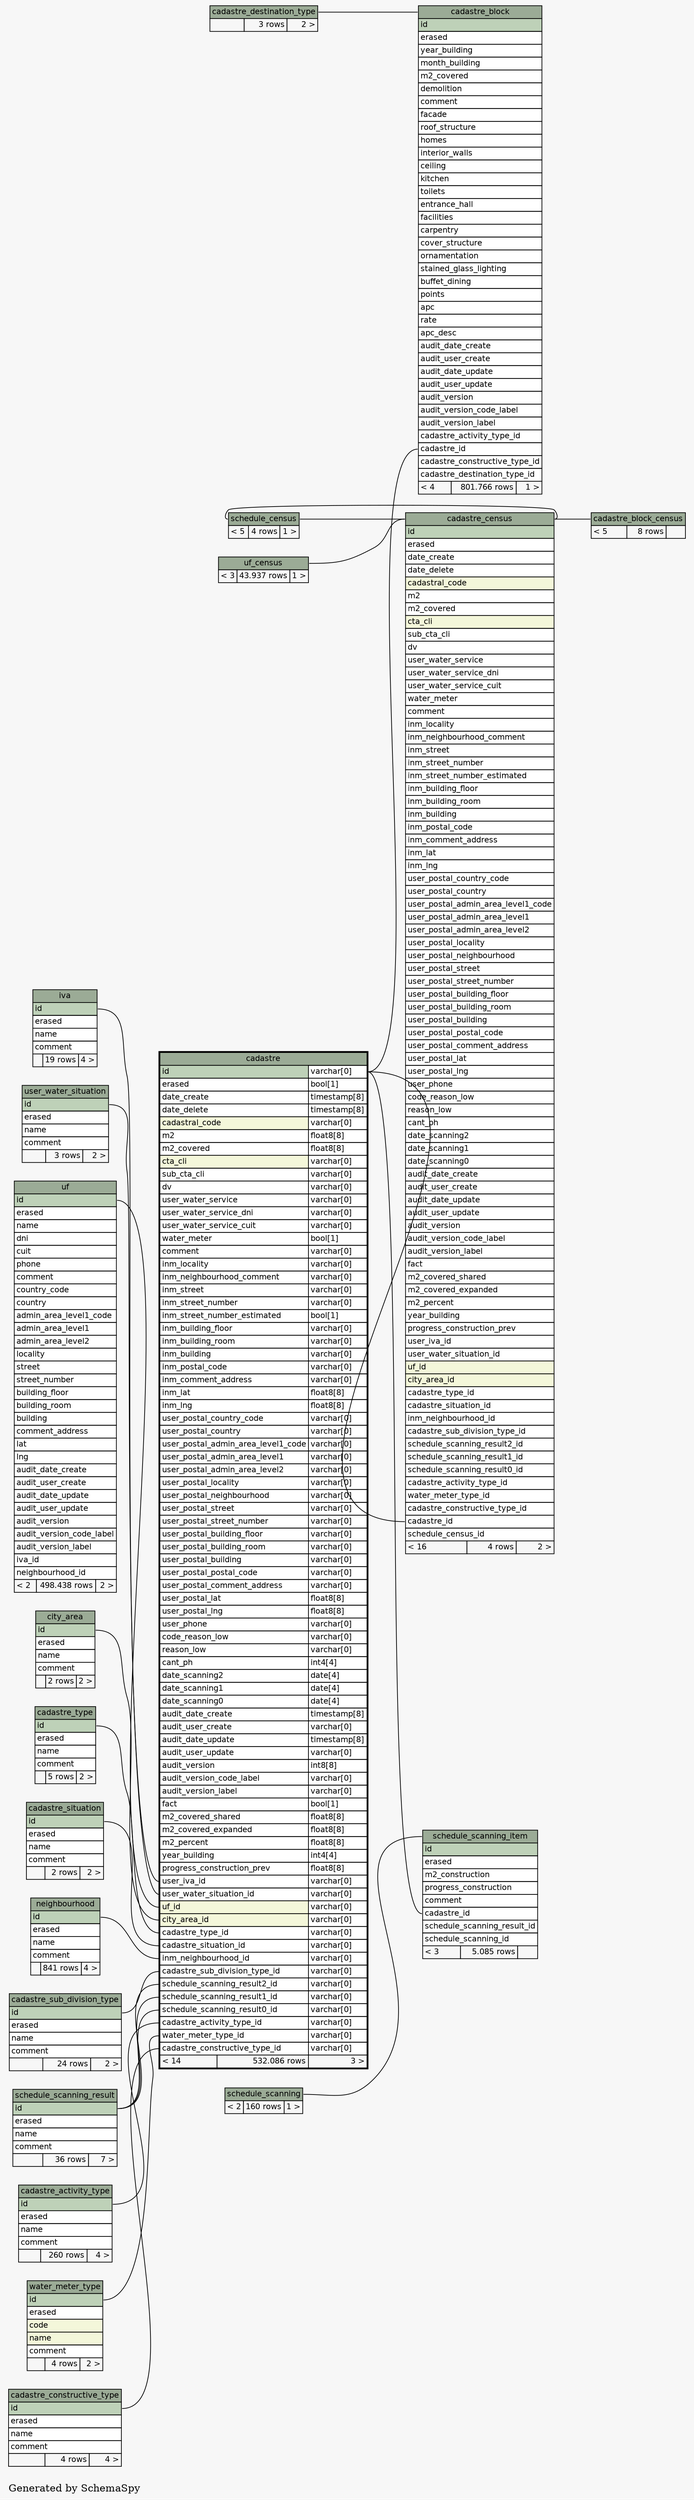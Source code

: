 // dot 2.38.0 on Linux 4.10.0-32-generic
digraph "twoDegreesRelationshipsGraph" {
  graph [
    rankdir="RL"
    bgcolor="#f7f7f7"
    label="\nGenerated by SchemaSpy"
    labeljust="l"
  ];
  node [
    fontname="Helvetica"
    fontsize="11"
    shape="plaintext"
  ];
  edge [
    arrowsize="0.8"
  ];
  "cadastre":"cadastre_activity_type_id":w -> "cadastre_activity_type":"id":e [arrowtail=crowodot arrowhead=none];
  "cadastre":"cadastre_constructive_type_id":w -> "cadastre_constructive_type":"id":e [arrowtail=crowodot arrowhead=none];
  "cadastre":"cadastre_situation_id":w -> "cadastre_situation":"id":e [arrowtail=crowodot arrowhead=none];
  "cadastre":"cadastre_sub_division_type_id":w -> "cadastre_sub_division_type":"id":e [arrowtail=crowodot arrowhead=none];
  "cadastre":"cadastre_type_id":w -> "cadastre_type":"id":e [arrowtail=crowodot arrowhead=none];
  "cadastre":"city_area_id":w -> "city_area":"id":e [arrowtail=crowodot arrowhead=none];
  "cadastre":"inm_neighbourhood_id":w -> "neighbourhood":"id":e [arrowtail=crowodot arrowhead=none];
  "cadastre":"schedule_scanning_result0_id":w -> "schedule_scanning_result":"id":e [arrowtail=crowodot arrowhead=none];
  "cadastre":"schedule_scanning_result1_id":w -> "schedule_scanning_result":"id":e [arrowtail=crowodot arrowhead=none];
  "cadastre":"schedule_scanning_result2_id":w -> "schedule_scanning_result":"id":e [arrowtail=crowodot arrowhead=none];
  "cadastre":"uf_id":w -> "uf":"id":e [arrowtail=crowodot arrowhead=none];
  "cadastre":"user_iva_id":w -> "iva":"id":e [arrowtail=crowodot arrowhead=none];
  "cadastre":"user_water_situation_id":w -> "user_water_situation":"id":e [arrowtail=crowodot arrowhead=none];
  "cadastre":"water_meter_type_id":w -> "water_meter_type":"id":e [arrowtail=crowodot arrowhead=none];
  "cadastre_block":"cadastre_block.heading":w -> "cadastre_destination_type":"cadastre_destination_type.heading":e [arrowtail=crowodot arrowhead=none];
  "cadastre_block":"cadastre_id":w -> "cadastre":"id.type":e [arrowtail=crowtee arrowhead=none];
  "cadastre_block_census":"cadastre_block_census.heading":w -> "cadastre_census":"cadastre_census.heading":e [arrowtail=crowtee arrowhead=none];
  "cadastre_census":"cadastre_id":w -> "cadastre":"id.type":e [arrowtail=crowodot arrowhead=none];
  "cadastre_census":"cadastre_census.heading":w -> "schedule_census":"schedule_census.heading":e [arrowtail=crowodot arrowhead=none];
  "cadastre_census":"cadastre_census.heading":w -> "uf_census":"uf_census.heading":e [arrowtail=crowodot arrowhead=none];
  "schedule_census":"schedule_census.heading":w -> "cadastre_census":"cadastre_census.heading":e [arrowtail=crowtee arrowhead=none];
  "schedule_scanning_item":"cadastre_id":w -> "cadastre":"id.type":e [arrowtail=crowtee arrowhead=none];
  "schedule_scanning_item":"schedule_scanning_item.heading":w -> "schedule_scanning":"schedule_scanning.heading":e [arrowtail=crowtee arrowhead=none];
  "cadastre" [
    label=<
    <TABLE BORDER="2" CELLBORDER="1" CELLSPACING="0" BGCOLOR="#ffffff">
      <TR><TD PORT="cadastre.heading" COLSPAN="3" BGCOLOR="#9bab96" ALIGN="CENTER">cadastre</TD></TR>
      <TR><TD PORT="id" COLSPAN="2" BGCOLOR="#bed1b8" ALIGN="LEFT">id</TD><TD PORT="id.type" ALIGN="LEFT">varchar[0]</TD></TR>
      <TR><TD PORT="erased" COLSPAN="2" ALIGN="LEFT">erased</TD><TD PORT="erased.type" ALIGN="LEFT">bool[1]</TD></TR>
      <TR><TD PORT="date_create" COLSPAN="2" ALIGN="LEFT">date_create</TD><TD PORT="date_create.type" ALIGN="LEFT">timestamp[8]</TD></TR>
      <TR><TD PORT="date_delete" COLSPAN="2" ALIGN="LEFT">date_delete</TD><TD PORT="date_delete.type" ALIGN="LEFT">timestamp[8]</TD></TR>
      <TR><TD PORT="cadastral_code" COLSPAN="2" BGCOLOR="#f4f7da" ALIGN="LEFT">cadastral_code</TD><TD PORT="cadastral_code.type" ALIGN="LEFT">varchar[0]</TD></TR>
      <TR><TD PORT="m2" COLSPAN="2" ALIGN="LEFT">m2</TD><TD PORT="m2.type" ALIGN="LEFT">float8[8]</TD></TR>
      <TR><TD PORT="m2_covered" COLSPAN="2" ALIGN="LEFT">m2_covered</TD><TD PORT="m2_covered.type" ALIGN="LEFT">float8[8]</TD></TR>
      <TR><TD PORT="cta_cli" COLSPAN="2" BGCOLOR="#f4f7da" ALIGN="LEFT">cta_cli</TD><TD PORT="cta_cli.type" ALIGN="LEFT">varchar[0]</TD></TR>
      <TR><TD PORT="sub_cta_cli" COLSPAN="2" ALIGN="LEFT">sub_cta_cli</TD><TD PORT="sub_cta_cli.type" ALIGN="LEFT">varchar[0]</TD></TR>
      <TR><TD PORT="dv" COLSPAN="2" ALIGN="LEFT">dv</TD><TD PORT="dv.type" ALIGN="LEFT">varchar[0]</TD></TR>
      <TR><TD PORT="user_water_service" COLSPAN="2" ALIGN="LEFT">user_water_service</TD><TD PORT="user_water_service.type" ALIGN="LEFT">varchar[0]</TD></TR>
      <TR><TD PORT="user_water_service_dni" COLSPAN="2" ALIGN="LEFT">user_water_service_dni</TD><TD PORT="user_water_service_dni.type" ALIGN="LEFT">varchar[0]</TD></TR>
      <TR><TD PORT="user_water_service_cuit" COLSPAN="2" ALIGN="LEFT">user_water_service_cuit</TD><TD PORT="user_water_service_cuit.type" ALIGN="LEFT">varchar[0]</TD></TR>
      <TR><TD PORT="water_meter" COLSPAN="2" ALIGN="LEFT">water_meter</TD><TD PORT="water_meter.type" ALIGN="LEFT">bool[1]</TD></TR>
      <TR><TD PORT="comment" COLSPAN="2" ALIGN="LEFT">comment</TD><TD PORT="comment.type" ALIGN="LEFT">varchar[0]</TD></TR>
      <TR><TD PORT="inm_locality" COLSPAN="2" ALIGN="LEFT">inm_locality</TD><TD PORT="inm_locality.type" ALIGN="LEFT">varchar[0]</TD></TR>
      <TR><TD PORT="inm_neighbourhood_comment" COLSPAN="2" ALIGN="LEFT">inm_neighbourhood_comment</TD><TD PORT="inm_neighbourhood_comment.type" ALIGN="LEFT">varchar[0]</TD></TR>
      <TR><TD PORT="inm_street" COLSPAN="2" ALIGN="LEFT">inm_street</TD><TD PORT="inm_street.type" ALIGN="LEFT">varchar[0]</TD></TR>
      <TR><TD PORT="inm_street_number" COLSPAN="2" ALIGN="LEFT">inm_street_number</TD><TD PORT="inm_street_number.type" ALIGN="LEFT">varchar[0]</TD></TR>
      <TR><TD PORT="inm_street_number_estimated" COLSPAN="2" ALIGN="LEFT">inm_street_number_estimated</TD><TD PORT="inm_street_number_estimated.type" ALIGN="LEFT">bool[1]</TD></TR>
      <TR><TD PORT="inm_building_floor" COLSPAN="2" ALIGN="LEFT">inm_building_floor</TD><TD PORT="inm_building_floor.type" ALIGN="LEFT">varchar[0]</TD></TR>
      <TR><TD PORT="inm_building_room" COLSPAN="2" ALIGN="LEFT">inm_building_room</TD><TD PORT="inm_building_room.type" ALIGN="LEFT">varchar[0]</TD></TR>
      <TR><TD PORT="inm_building" COLSPAN="2" ALIGN="LEFT">inm_building</TD><TD PORT="inm_building.type" ALIGN="LEFT">varchar[0]</TD></TR>
      <TR><TD PORT="inm_postal_code" COLSPAN="2" ALIGN="LEFT">inm_postal_code</TD><TD PORT="inm_postal_code.type" ALIGN="LEFT">varchar[0]</TD></TR>
      <TR><TD PORT="inm_comment_address" COLSPAN="2" ALIGN="LEFT">inm_comment_address</TD><TD PORT="inm_comment_address.type" ALIGN="LEFT">varchar[0]</TD></TR>
      <TR><TD PORT="inm_lat" COLSPAN="2" ALIGN="LEFT">inm_lat</TD><TD PORT="inm_lat.type" ALIGN="LEFT">float8[8]</TD></TR>
      <TR><TD PORT="inm_lng" COLSPAN="2" ALIGN="LEFT">inm_lng</TD><TD PORT="inm_lng.type" ALIGN="LEFT">float8[8]</TD></TR>
      <TR><TD PORT="user_postal_country_code" COLSPAN="2" ALIGN="LEFT">user_postal_country_code</TD><TD PORT="user_postal_country_code.type" ALIGN="LEFT">varchar[0]</TD></TR>
      <TR><TD PORT="user_postal_country" COLSPAN="2" ALIGN="LEFT">user_postal_country</TD><TD PORT="user_postal_country.type" ALIGN="LEFT">varchar[0]</TD></TR>
      <TR><TD PORT="user_postal_admin_area_level1_code" COLSPAN="2" ALIGN="LEFT">user_postal_admin_area_level1_code</TD><TD PORT="user_postal_admin_area_level1_code.type" ALIGN="LEFT">varchar[0]</TD></TR>
      <TR><TD PORT="user_postal_admin_area_level1" COLSPAN="2" ALIGN="LEFT">user_postal_admin_area_level1</TD><TD PORT="user_postal_admin_area_level1.type" ALIGN="LEFT">varchar[0]</TD></TR>
      <TR><TD PORT="user_postal_admin_area_level2" COLSPAN="2" ALIGN="LEFT">user_postal_admin_area_level2</TD><TD PORT="user_postal_admin_area_level2.type" ALIGN="LEFT">varchar[0]</TD></TR>
      <TR><TD PORT="user_postal_locality" COLSPAN="2" ALIGN="LEFT">user_postal_locality</TD><TD PORT="user_postal_locality.type" ALIGN="LEFT">varchar[0]</TD></TR>
      <TR><TD PORT="user_postal_neighbourhood" COLSPAN="2" ALIGN="LEFT">user_postal_neighbourhood</TD><TD PORT="user_postal_neighbourhood.type" ALIGN="LEFT">varchar[0]</TD></TR>
      <TR><TD PORT="user_postal_street" COLSPAN="2" ALIGN="LEFT">user_postal_street</TD><TD PORT="user_postal_street.type" ALIGN="LEFT">varchar[0]</TD></TR>
      <TR><TD PORT="user_postal_street_number" COLSPAN="2" ALIGN="LEFT">user_postal_street_number</TD><TD PORT="user_postal_street_number.type" ALIGN="LEFT">varchar[0]</TD></TR>
      <TR><TD PORT="user_postal_building_floor" COLSPAN="2" ALIGN="LEFT">user_postal_building_floor</TD><TD PORT="user_postal_building_floor.type" ALIGN="LEFT">varchar[0]</TD></TR>
      <TR><TD PORT="user_postal_building_room" COLSPAN="2" ALIGN="LEFT">user_postal_building_room</TD><TD PORT="user_postal_building_room.type" ALIGN="LEFT">varchar[0]</TD></TR>
      <TR><TD PORT="user_postal_building" COLSPAN="2" ALIGN="LEFT">user_postal_building</TD><TD PORT="user_postal_building.type" ALIGN="LEFT">varchar[0]</TD></TR>
      <TR><TD PORT="user_postal_postal_code" COLSPAN="2" ALIGN="LEFT">user_postal_postal_code</TD><TD PORT="user_postal_postal_code.type" ALIGN="LEFT">varchar[0]</TD></TR>
      <TR><TD PORT="user_postal_comment_address" COLSPAN="2" ALIGN="LEFT">user_postal_comment_address</TD><TD PORT="user_postal_comment_address.type" ALIGN="LEFT">varchar[0]</TD></TR>
      <TR><TD PORT="user_postal_lat" COLSPAN="2" ALIGN="LEFT">user_postal_lat</TD><TD PORT="user_postal_lat.type" ALIGN="LEFT">float8[8]</TD></TR>
      <TR><TD PORT="user_postal_lng" COLSPAN="2" ALIGN="LEFT">user_postal_lng</TD><TD PORT="user_postal_lng.type" ALIGN="LEFT">float8[8]</TD></TR>
      <TR><TD PORT="user_phone" COLSPAN="2" ALIGN="LEFT">user_phone</TD><TD PORT="user_phone.type" ALIGN="LEFT">varchar[0]</TD></TR>
      <TR><TD PORT="code_reason_low" COLSPAN="2" ALIGN="LEFT">code_reason_low</TD><TD PORT="code_reason_low.type" ALIGN="LEFT">varchar[0]</TD></TR>
      <TR><TD PORT="reason_low" COLSPAN="2" ALIGN="LEFT">reason_low</TD><TD PORT="reason_low.type" ALIGN="LEFT">varchar[0]</TD></TR>
      <TR><TD PORT="cant_ph" COLSPAN="2" ALIGN="LEFT">cant_ph</TD><TD PORT="cant_ph.type" ALIGN="LEFT">int4[4]</TD></TR>
      <TR><TD PORT="date_scanning2" COLSPAN="2" ALIGN="LEFT">date_scanning2</TD><TD PORT="date_scanning2.type" ALIGN="LEFT">date[4]</TD></TR>
      <TR><TD PORT="date_scanning1" COLSPAN="2" ALIGN="LEFT">date_scanning1</TD><TD PORT="date_scanning1.type" ALIGN="LEFT">date[4]</TD></TR>
      <TR><TD PORT="date_scanning0" COLSPAN="2" ALIGN="LEFT">date_scanning0</TD><TD PORT="date_scanning0.type" ALIGN="LEFT">date[4]</TD></TR>
      <TR><TD PORT="audit_date_create" COLSPAN="2" ALIGN="LEFT">audit_date_create</TD><TD PORT="audit_date_create.type" ALIGN="LEFT">timestamp[8]</TD></TR>
      <TR><TD PORT="audit_user_create" COLSPAN="2" ALIGN="LEFT">audit_user_create</TD><TD PORT="audit_user_create.type" ALIGN="LEFT">varchar[0]</TD></TR>
      <TR><TD PORT="audit_date_update" COLSPAN="2" ALIGN="LEFT">audit_date_update</TD><TD PORT="audit_date_update.type" ALIGN="LEFT">timestamp[8]</TD></TR>
      <TR><TD PORT="audit_user_update" COLSPAN="2" ALIGN="LEFT">audit_user_update</TD><TD PORT="audit_user_update.type" ALIGN="LEFT">varchar[0]</TD></TR>
      <TR><TD PORT="audit_version" COLSPAN="2" ALIGN="LEFT">audit_version</TD><TD PORT="audit_version.type" ALIGN="LEFT">int8[8]</TD></TR>
      <TR><TD PORT="audit_version_code_label" COLSPAN="2" ALIGN="LEFT">audit_version_code_label</TD><TD PORT="audit_version_code_label.type" ALIGN="LEFT">varchar[0]</TD></TR>
      <TR><TD PORT="audit_version_label" COLSPAN="2" ALIGN="LEFT">audit_version_label</TD><TD PORT="audit_version_label.type" ALIGN="LEFT">varchar[0]</TD></TR>
      <TR><TD PORT="fact" COLSPAN="2" ALIGN="LEFT">fact</TD><TD PORT="fact.type" ALIGN="LEFT">bool[1]</TD></TR>
      <TR><TD PORT="m2_covered_shared" COLSPAN="2" ALIGN="LEFT">m2_covered_shared</TD><TD PORT="m2_covered_shared.type" ALIGN="LEFT">float8[8]</TD></TR>
      <TR><TD PORT="m2_covered_expanded" COLSPAN="2" ALIGN="LEFT">m2_covered_expanded</TD><TD PORT="m2_covered_expanded.type" ALIGN="LEFT">float8[8]</TD></TR>
      <TR><TD PORT="m2_percent" COLSPAN="2" ALIGN="LEFT">m2_percent</TD><TD PORT="m2_percent.type" ALIGN="LEFT">float8[8]</TD></TR>
      <TR><TD PORT="year_building" COLSPAN="2" ALIGN="LEFT">year_building</TD><TD PORT="year_building.type" ALIGN="LEFT">int4[4]</TD></TR>
      <TR><TD PORT="progress_construction_prev" COLSPAN="2" ALIGN="LEFT">progress_construction_prev</TD><TD PORT="progress_construction_prev.type" ALIGN="LEFT">float8[8]</TD></TR>
      <TR><TD PORT="user_iva_id" COLSPAN="2" ALIGN="LEFT">user_iva_id</TD><TD PORT="user_iva_id.type" ALIGN="LEFT">varchar[0]</TD></TR>
      <TR><TD PORT="user_water_situation_id" COLSPAN="2" ALIGN="LEFT">user_water_situation_id</TD><TD PORT="user_water_situation_id.type" ALIGN="LEFT">varchar[0]</TD></TR>
      <TR><TD PORT="uf_id" COLSPAN="2" BGCOLOR="#f4f7da" ALIGN="LEFT">uf_id</TD><TD PORT="uf_id.type" ALIGN="LEFT">varchar[0]</TD></TR>
      <TR><TD PORT="city_area_id" COLSPAN="2" BGCOLOR="#f4f7da" ALIGN="LEFT">city_area_id</TD><TD PORT="city_area_id.type" ALIGN="LEFT">varchar[0]</TD></TR>
      <TR><TD PORT="cadastre_type_id" COLSPAN="2" ALIGN="LEFT">cadastre_type_id</TD><TD PORT="cadastre_type_id.type" ALIGN="LEFT">varchar[0]</TD></TR>
      <TR><TD PORT="cadastre_situation_id" COLSPAN="2" ALIGN="LEFT">cadastre_situation_id</TD><TD PORT="cadastre_situation_id.type" ALIGN="LEFT">varchar[0]</TD></TR>
      <TR><TD PORT="inm_neighbourhood_id" COLSPAN="2" ALIGN="LEFT">inm_neighbourhood_id</TD><TD PORT="inm_neighbourhood_id.type" ALIGN="LEFT">varchar[0]</TD></TR>
      <TR><TD PORT="cadastre_sub_division_type_id" COLSPAN="2" ALIGN="LEFT">cadastre_sub_division_type_id</TD><TD PORT="cadastre_sub_division_type_id.type" ALIGN="LEFT">varchar[0]</TD></TR>
      <TR><TD PORT="schedule_scanning_result2_id" COLSPAN="2" ALIGN="LEFT">schedule_scanning_result2_id</TD><TD PORT="schedule_scanning_result2_id.type" ALIGN="LEFT">varchar[0]</TD></TR>
      <TR><TD PORT="schedule_scanning_result1_id" COLSPAN="2" ALIGN="LEFT">schedule_scanning_result1_id</TD><TD PORT="schedule_scanning_result1_id.type" ALIGN="LEFT">varchar[0]</TD></TR>
      <TR><TD PORT="schedule_scanning_result0_id" COLSPAN="2" ALIGN="LEFT">schedule_scanning_result0_id</TD><TD PORT="schedule_scanning_result0_id.type" ALIGN="LEFT">varchar[0]</TD></TR>
      <TR><TD PORT="cadastre_activity_type_id" COLSPAN="2" ALIGN="LEFT">cadastre_activity_type_id</TD><TD PORT="cadastre_activity_type_id.type" ALIGN="LEFT">varchar[0]</TD></TR>
      <TR><TD PORT="water_meter_type_id" COLSPAN="2" ALIGN="LEFT">water_meter_type_id</TD><TD PORT="water_meter_type_id.type" ALIGN="LEFT">varchar[0]</TD></TR>
      <TR><TD PORT="cadastre_constructive_type_id" COLSPAN="2" ALIGN="LEFT">cadastre_constructive_type_id</TD><TD PORT="cadastre_constructive_type_id.type" ALIGN="LEFT">varchar[0]</TD></TR>
      <TR><TD ALIGN="LEFT" BGCOLOR="#f7f7f7">&lt; 14</TD><TD ALIGN="RIGHT" BGCOLOR="#f7f7f7">532.086 rows</TD><TD ALIGN="RIGHT" BGCOLOR="#f7f7f7">3 &gt;</TD></TR>
    </TABLE>>
    URL="cadastre.html#"
    tooltip="cadastre"
  ];
  "cadastre_activity_type" [
    label=<
    <TABLE BORDER="0" CELLBORDER="1" CELLSPACING="0" BGCOLOR="#ffffff">
      <TR><TD PORT="cadastre_activity_type.heading" COLSPAN="3" BGCOLOR="#9bab96" ALIGN="CENTER">cadastre_activity_type</TD></TR>
      <TR><TD PORT="id" COLSPAN="3" BGCOLOR="#bed1b8" ALIGN="LEFT">id</TD></TR>
      <TR><TD PORT="erased" COLSPAN="3" ALIGN="LEFT">erased</TD></TR>
      <TR><TD PORT="name" COLSPAN="3" ALIGN="LEFT">name</TD></TR>
      <TR><TD PORT="comment" COLSPAN="3" ALIGN="LEFT">comment</TD></TR>
      <TR><TD ALIGN="LEFT" BGCOLOR="#f7f7f7">  </TD><TD ALIGN="RIGHT" BGCOLOR="#f7f7f7">260 rows</TD><TD ALIGN="RIGHT" BGCOLOR="#f7f7f7">4 &gt;</TD></TR>
    </TABLE>>
    URL="cadastre_activity_type.html#graph"
    tooltip="cadastre_activity_type"
  ];
  "cadastre_block" [
    label=<
    <TABLE BORDER="0" CELLBORDER="1" CELLSPACING="0" BGCOLOR="#ffffff">
      <TR><TD PORT="cadastre_block.heading" COLSPAN="3" BGCOLOR="#9bab96" ALIGN="CENTER">cadastre_block</TD></TR>
      <TR><TD PORT="id" COLSPAN="3" BGCOLOR="#bed1b8" ALIGN="LEFT">id</TD></TR>
      <TR><TD PORT="erased" COLSPAN="3" ALIGN="LEFT">erased</TD></TR>
      <TR><TD PORT="year_building" COLSPAN="3" ALIGN="LEFT">year_building</TD></TR>
      <TR><TD PORT="month_building" COLSPAN="3" ALIGN="LEFT">month_building</TD></TR>
      <TR><TD PORT="m2_covered" COLSPAN="3" ALIGN="LEFT">m2_covered</TD></TR>
      <TR><TD PORT="demolition" COLSPAN="3" ALIGN="LEFT">demolition</TD></TR>
      <TR><TD PORT="comment" COLSPAN="3" ALIGN="LEFT">comment</TD></TR>
      <TR><TD PORT="facade" COLSPAN="3" ALIGN="LEFT">facade</TD></TR>
      <TR><TD PORT="roof_structure" COLSPAN="3" ALIGN="LEFT">roof_structure</TD></TR>
      <TR><TD PORT="homes" COLSPAN="3" ALIGN="LEFT">homes</TD></TR>
      <TR><TD PORT="interior_walls" COLSPAN="3" ALIGN="LEFT">interior_walls</TD></TR>
      <TR><TD PORT="ceiling" COLSPAN="3" ALIGN="LEFT">ceiling</TD></TR>
      <TR><TD PORT="kitchen" COLSPAN="3" ALIGN="LEFT">kitchen</TD></TR>
      <TR><TD PORT="toilets" COLSPAN="3" ALIGN="LEFT">toilets</TD></TR>
      <TR><TD PORT="entrance_hall" COLSPAN="3" ALIGN="LEFT">entrance_hall</TD></TR>
      <TR><TD PORT="facilities" COLSPAN="3" ALIGN="LEFT">facilities</TD></TR>
      <TR><TD PORT="carpentry" COLSPAN="3" ALIGN="LEFT">carpentry</TD></TR>
      <TR><TD PORT="cover_structure" COLSPAN="3" ALIGN="LEFT">cover_structure</TD></TR>
      <TR><TD PORT="ornamentation" COLSPAN="3" ALIGN="LEFT">ornamentation</TD></TR>
      <TR><TD PORT="stained_glass_lighting" COLSPAN="3" ALIGN="LEFT">stained_glass_lighting</TD></TR>
      <TR><TD PORT="buffet_dining" COLSPAN="3" ALIGN="LEFT">buffet_dining</TD></TR>
      <TR><TD PORT="points" COLSPAN="3" ALIGN="LEFT">points</TD></TR>
      <TR><TD PORT="apc" COLSPAN="3" ALIGN="LEFT">apc</TD></TR>
      <TR><TD PORT="rate" COLSPAN="3" ALIGN="LEFT">rate</TD></TR>
      <TR><TD PORT="apc_desc" COLSPAN="3" ALIGN="LEFT">apc_desc</TD></TR>
      <TR><TD PORT="audit_date_create" COLSPAN="3" ALIGN="LEFT">audit_date_create</TD></TR>
      <TR><TD PORT="audit_user_create" COLSPAN="3" ALIGN="LEFT">audit_user_create</TD></TR>
      <TR><TD PORT="audit_date_update" COLSPAN="3" ALIGN="LEFT">audit_date_update</TD></TR>
      <TR><TD PORT="audit_user_update" COLSPAN="3" ALIGN="LEFT">audit_user_update</TD></TR>
      <TR><TD PORT="audit_version" COLSPAN="3" ALIGN="LEFT">audit_version</TD></TR>
      <TR><TD PORT="audit_version_code_label" COLSPAN="3" ALIGN="LEFT">audit_version_code_label</TD></TR>
      <TR><TD PORT="audit_version_label" COLSPAN="3" ALIGN="LEFT">audit_version_label</TD></TR>
      <TR><TD PORT="cadastre_activity_type_id" COLSPAN="3" ALIGN="LEFT">cadastre_activity_type_id</TD></TR>
      <TR><TD PORT="cadastre_id" COLSPAN="3" ALIGN="LEFT">cadastre_id</TD></TR>
      <TR><TD PORT="cadastre_constructive_type_id" COLSPAN="3" ALIGN="LEFT">cadastre_constructive_type_id</TD></TR>
      <TR><TD PORT="cadastre_destination_type_id" COLSPAN="3" ALIGN="LEFT">cadastre_destination_type_id</TD></TR>
      <TR><TD ALIGN="LEFT" BGCOLOR="#f7f7f7">&lt; 4</TD><TD ALIGN="RIGHT" BGCOLOR="#f7f7f7">801.766 rows</TD><TD ALIGN="RIGHT" BGCOLOR="#f7f7f7">1 &gt;</TD></TR>
    </TABLE>>
    URL="cadastre_block.html#graph"
    tooltip="cadastre_block"
  ];
  "cadastre_block_census" [
    label=<
    <TABLE BORDER="0" CELLBORDER="1" CELLSPACING="0" BGCOLOR="#ffffff">
      <TR><TD PORT="cadastre_block_census.heading" COLSPAN="3" BGCOLOR="#9bab96" ALIGN="CENTER">cadastre_block_census</TD></TR>
      <TR><TD ALIGN="LEFT" BGCOLOR="#f7f7f7">&lt; 5</TD><TD ALIGN="RIGHT" BGCOLOR="#f7f7f7">8 rows</TD><TD ALIGN="RIGHT" BGCOLOR="#f7f7f7">  </TD></TR>
    </TABLE>>
    URL="cadastre_block_census.html#graph"
    tooltip="cadastre_block_census"
  ];
  "cadastre_census" [
    label=<
    <TABLE BORDER="0" CELLBORDER="1" CELLSPACING="0" BGCOLOR="#ffffff">
      <TR><TD PORT="cadastre_census.heading" COLSPAN="3" BGCOLOR="#9bab96" ALIGN="CENTER">cadastre_census</TD></TR>
      <TR><TD PORT="id" COLSPAN="3" BGCOLOR="#bed1b8" ALIGN="LEFT">id</TD></TR>
      <TR><TD PORT="erased" COLSPAN="3" ALIGN="LEFT">erased</TD></TR>
      <TR><TD PORT="date_create" COLSPAN="3" ALIGN="LEFT">date_create</TD></TR>
      <TR><TD PORT="date_delete" COLSPAN="3" ALIGN="LEFT">date_delete</TD></TR>
      <TR><TD PORT="cadastral_code" COLSPAN="3" BGCOLOR="#f4f7da" ALIGN="LEFT">cadastral_code</TD></TR>
      <TR><TD PORT="m2" COLSPAN="3" ALIGN="LEFT">m2</TD></TR>
      <TR><TD PORT="m2_covered" COLSPAN="3" ALIGN="LEFT">m2_covered</TD></TR>
      <TR><TD PORT="cta_cli" COLSPAN="3" BGCOLOR="#f4f7da" ALIGN="LEFT">cta_cli</TD></TR>
      <TR><TD PORT="sub_cta_cli" COLSPAN="3" ALIGN="LEFT">sub_cta_cli</TD></TR>
      <TR><TD PORT="dv" COLSPAN="3" ALIGN="LEFT">dv</TD></TR>
      <TR><TD PORT="user_water_service" COLSPAN="3" ALIGN="LEFT">user_water_service</TD></TR>
      <TR><TD PORT="user_water_service_dni" COLSPAN="3" ALIGN="LEFT">user_water_service_dni</TD></TR>
      <TR><TD PORT="user_water_service_cuit" COLSPAN="3" ALIGN="LEFT">user_water_service_cuit</TD></TR>
      <TR><TD PORT="water_meter" COLSPAN="3" ALIGN="LEFT">water_meter</TD></TR>
      <TR><TD PORT="comment" COLSPAN="3" ALIGN="LEFT">comment</TD></TR>
      <TR><TD PORT="inm_locality" COLSPAN="3" ALIGN="LEFT">inm_locality</TD></TR>
      <TR><TD PORT="inm_neighbourhood_comment" COLSPAN="3" ALIGN="LEFT">inm_neighbourhood_comment</TD></TR>
      <TR><TD PORT="inm_street" COLSPAN="3" ALIGN="LEFT">inm_street</TD></TR>
      <TR><TD PORT="inm_street_number" COLSPAN="3" ALIGN="LEFT">inm_street_number</TD></TR>
      <TR><TD PORT="inm_street_number_estimated" COLSPAN="3" ALIGN="LEFT">inm_street_number_estimated</TD></TR>
      <TR><TD PORT="inm_building_floor" COLSPAN="3" ALIGN="LEFT">inm_building_floor</TD></TR>
      <TR><TD PORT="inm_building_room" COLSPAN="3" ALIGN="LEFT">inm_building_room</TD></TR>
      <TR><TD PORT="inm_building" COLSPAN="3" ALIGN="LEFT">inm_building</TD></TR>
      <TR><TD PORT="inm_postal_code" COLSPAN="3" ALIGN="LEFT">inm_postal_code</TD></TR>
      <TR><TD PORT="inm_comment_address" COLSPAN="3" ALIGN="LEFT">inm_comment_address</TD></TR>
      <TR><TD PORT="inm_lat" COLSPAN="3" ALIGN="LEFT">inm_lat</TD></TR>
      <TR><TD PORT="inm_lng" COLSPAN="3" ALIGN="LEFT">inm_lng</TD></TR>
      <TR><TD PORT="user_postal_country_code" COLSPAN="3" ALIGN="LEFT">user_postal_country_code</TD></TR>
      <TR><TD PORT="user_postal_country" COLSPAN="3" ALIGN="LEFT">user_postal_country</TD></TR>
      <TR><TD PORT="user_postal_admin_area_level1_code" COLSPAN="3" ALIGN="LEFT">user_postal_admin_area_level1_code</TD></TR>
      <TR><TD PORT="user_postal_admin_area_level1" COLSPAN="3" ALIGN="LEFT">user_postal_admin_area_level1</TD></TR>
      <TR><TD PORT="user_postal_admin_area_level2" COLSPAN="3" ALIGN="LEFT">user_postal_admin_area_level2</TD></TR>
      <TR><TD PORT="user_postal_locality" COLSPAN="3" ALIGN="LEFT">user_postal_locality</TD></TR>
      <TR><TD PORT="user_postal_neighbourhood" COLSPAN="3" ALIGN="LEFT">user_postal_neighbourhood</TD></TR>
      <TR><TD PORT="user_postal_street" COLSPAN="3" ALIGN="LEFT">user_postal_street</TD></TR>
      <TR><TD PORT="user_postal_street_number" COLSPAN="3" ALIGN="LEFT">user_postal_street_number</TD></TR>
      <TR><TD PORT="user_postal_building_floor" COLSPAN="3" ALIGN="LEFT">user_postal_building_floor</TD></TR>
      <TR><TD PORT="user_postal_building_room" COLSPAN="3" ALIGN="LEFT">user_postal_building_room</TD></TR>
      <TR><TD PORT="user_postal_building" COLSPAN="3" ALIGN="LEFT">user_postal_building</TD></TR>
      <TR><TD PORT="user_postal_postal_code" COLSPAN="3" ALIGN="LEFT">user_postal_postal_code</TD></TR>
      <TR><TD PORT="user_postal_comment_address" COLSPAN="3" ALIGN="LEFT">user_postal_comment_address</TD></TR>
      <TR><TD PORT="user_postal_lat" COLSPAN="3" ALIGN="LEFT">user_postal_lat</TD></TR>
      <TR><TD PORT="user_postal_lng" COLSPAN="3" ALIGN="LEFT">user_postal_lng</TD></TR>
      <TR><TD PORT="user_phone" COLSPAN="3" ALIGN="LEFT">user_phone</TD></TR>
      <TR><TD PORT="code_reason_low" COLSPAN="3" ALIGN="LEFT">code_reason_low</TD></TR>
      <TR><TD PORT="reason_low" COLSPAN="3" ALIGN="LEFT">reason_low</TD></TR>
      <TR><TD PORT="cant_ph" COLSPAN="3" ALIGN="LEFT">cant_ph</TD></TR>
      <TR><TD PORT="date_scanning2" COLSPAN="3" ALIGN="LEFT">date_scanning2</TD></TR>
      <TR><TD PORT="date_scanning1" COLSPAN="3" ALIGN="LEFT">date_scanning1</TD></TR>
      <TR><TD PORT="date_scanning0" COLSPAN="3" ALIGN="LEFT">date_scanning0</TD></TR>
      <TR><TD PORT="audit_date_create" COLSPAN="3" ALIGN="LEFT">audit_date_create</TD></TR>
      <TR><TD PORT="audit_user_create" COLSPAN="3" ALIGN="LEFT">audit_user_create</TD></TR>
      <TR><TD PORT="audit_date_update" COLSPAN="3" ALIGN="LEFT">audit_date_update</TD></TR>
      <TR><TD PORT="audit_user_update" COLSPAN="3" ALIGN="LEFT">audit_user_update</TD></TR>
      <TR><TD PORT="audit_version" COLSPAN="3" ALIGN="LEFT">audit_version</TD></TR>
      <TR><TD PORT="audit_version_code_label" COLSPAN="3" ALIGN="LEFT">audit_version_code_label</TD></TR>
      <TR><TD PORT="audit_version_label" COLSPAN="3" ALIGN="LEFT">audit_version_label</TD></TR>
      <TR><TD PORT="fact" COLSPAN="3" ALIGN="LEFT">fact</TD></TR>
      <TR><TD PORT="m2_covered_shared" COLSPAN="3" ALIGN="LEFT">m2_covered_shared</TD></TR>
      <TR><TD PORT="m2_covered_expanded" COLSPAN="3" ALIGN="LEFT">m2_covered_expanded</TD></TR>
      <TR><TD PORT="m2_percent" COLSPAN="3" ALIGN="LEFT">m2_percent</TD></TR>
      <TR><TD PORT="year_building" COLSPAN="3" ALIGN="LEFT">year_building</TD></TR>
      <TR><TD PORT="progress_construction_prev" COLSPAN="3" ALIGN="LEFT">progress_construction_prev</TD></TR>
      <TR><TD PORT="user_iva_id" COLSPAN="3" ALIGN="LEFT">user_iva_id</TD></TR>
      <TR><TD PORT="user_water_situation_id" COLSPAN="3" ALIGN="LEFT">user_water_situation_id</TD></TR>
      <TR><TD PORT="uf_id" COLSPAN="3" BGCOLOR="#f4f7da" ALIGN="LEFT">uf_id</TD></TR>
      <TR><TD PORT="city_area_id" COLSPAN="3" BGCOLOR="#f4f7da" ALIGN="LEFT">city_area_id</TD></TR>
      <TR><TD PORT="cadastre_type_id" COLSPAN="3" ALIGN="LEFT">cadastre_type_id</TD></TR>
      <TR><TD PORT="cadastre_situation_id" COLSPAN="3" ALIGN="LEFT">cadastre_situation_id</TD></TR>
      <TR><TD PORT="inm_neighbourhood_id" COLSPAN="3" ALIGN="LEFT">inm_neighbourhood_id</TD></TR>
      <TR><TD PORT="cadastre_sub_division_type_id" COLSPAN="3" ALIGN="LEFT">cadastre_sub_division_type_id</TD></TR>
      <TR><TD PORT="schedule_scanning_result2_id" COLSPAN="3" ALIGN="LEFT">schedule_scanning_result2_id</TD></TR>
      <TR><TD PORT="schedule_scanning_result1_id" COLSPAN="3" ALIGN="LEFT">schedule_scanning_result1_id</TD></TR>
      <TR><TD PORT="schedule_scanning_result0_id" COLSPAN="3" ALIGN="LEFT">schedule_scanning_result0_id</TD></TR>
      <TR><TD PORT="cadastre_activity_type_id" COLSPAN="3" ALIGN="LEFT">cadastre_activity_type_id</TD></TR>
      <TR><TD PORT="water_meter_type_id" COLSPAN="3" ALIGN="LEFT">water_meter_type_id</TD></TR>
      <TR><TD PORT="cadastre_constructive_type_id" COLSPAN="3" ALIGN="LEFT">cadastre_constructive_type_id</TD></TR>
      <TR><TD PORT="cadastre_id" COLSPAN="3" ALIGN="LEFT">cadastre_id</TD></TR>
      <TR><TD PORT="schedule_census_id" COLSPAN="3" ALIGN="LEFT">schedule_census_id</TD></TR>
      <TR><TD ALIGN="LEFT" BGCOLOR="#f7f7f7">&lt; 16</TD><TD ALIGN="RIGHT" BGCOLOR="#f7f7f7">4 rows</TD><TD ALIGN="RIGHT" BGCOLOR="#f7f7f7">2 &gt;</TD></TR>
    </TABLE>>
    URL="cadastre_census.html#graph"
    tooltip="cadastre_census"
  ];
  "cadastre_constructive_type" [
    label=<
    <TABLE BORDER="0" CELLBORDER="1" CELLSPACING="0" BGCOLOR="#ffffff">
      <TR><TD PORT="cadastre_constructive_type.heading" COLSPAN="3" BGCOLOR="#9bab96" ALIGN="CENTER">cadastre_constructive_type</TD></TR>
      <TR><TD PORT="id" COLSPAN="3" BGCOLOR="#bed1b8" ALIGN="LEFT">id</TD></TR>
      <TR><TD PORT="erased" COLSPAN="3" ALIGN="LEFT">erased</TD></TR>
      <TR><TD PORT="name" COLSPAN="3" ALIGN="LEFT">name</TD></TR>
      <TR><TD PORT="comment" COLSPAN="3" ALIGN="LEFT">comment</TD></TR>
      <TR><TD ALIGN="LEFT" BGCOLOR="#f7f7f7">  </TD><TD ALIGN="RIGHT" BGCOLOR="#f7f7f7">4 rows</TD><TD ALIGN="RIGHT" BGCOLOR="#f7f7f7">4 &gt;</TD></TR>
    </TABLE>>
    URL="cadastre_constructive_type.html#graph"
    tooltip="cadastre_constructive_type"
  ];
  "cadastre_destination_type" [
    label=<
    <TABLE BORDER="0" CELLBORDER="1" CELLSPACING="0" BGCOLOR="#ffffff">
      <TR><TD PORT="cadastre_destination_type.heading" COLSPAN="3" BGCOLOR="#9bab96" ALIGN="CENTER">cadastre_destination_type</TD></TR>
      <TR><TD ALIGN="LEFT" BGCOLOR="#f7f7f7">  </TD><TD ALIGN="RIGHT" BGCOLOR="#f7f7f7">3 rows</TD><TD ALIGN="RIGHT" BGCOLOR="#f7f7f7">2 &gt;</TD></TR>
    </TABLE>>
    URL="cadastre_destination_type.html#graph"
    tooltip="cadastre_destination_type"
  ];
  "cadastre_situation" [
    label=<
    <TABLE BORDER="0" CELLBORDER="1" CELLSPACING="0" BGCOLOR="#ffffff">
      <TR><TD PORT="cadastre_situation.heading" COLSPAN="3" BGCOLOR="#9bab96" ALIGN="CENTER">cadastre_situation</TD></TR>
      <TR><TD PORT="id" COLSPAN="3" BGCOLOR="#bed1b8" ALIGN="LEFT">id</TD></TR>
      <TR><TD PORT="erased" COLSPAN="3" ALIGN="LEFT">erased</TD></TR>
      <TR><TD PORT="name" COLSPAN="3" ALIGN="LEFT">name</TD></TR>
      <TR><TD PORT="comment" COLSPAN="3" ALIGN="LEFT">comment</TD></TR>
      <TR><TD ALIGN="LEFT" BGCOLOR="#f7f7f7">  </TD><TD ALIGN="RIGHT" BGCOLOR="#f7f7f7">2 rows</TD><TD ALIGN="RIGHT" BGCOLOR="#f7f7f7">2 &gt;</TD></TR>
    </TABLE>>
    URL="cadastre_situation.html#graph"
    tooltip="cadastre_situation"
  ];
  "cadastre_sub_division_type" [
    label=<
    <TABLE BORDER="0" CELLBORDER="1" CELLSPACING="0" BGCOLOR="#ffffff">
      <TR><TD PORT="cadastre_sub_division_type.heading" COLSPAN="3" BGCOLOR="#9bab96" ALIGN="CENTER">cadastre_sub_division_type</TD></TR>
      <TR><TD PORT="id" COLSPAN="3" BGCOLOR="#bed1b8" ALIGN="LEFT">id</TD></TR>
      <TR><TD PORT="erased" COLSPAN="3" ALIGN="LEFT">erased</TD></TR>
      <TR><TD PORT="name" COLSPAN="3" ALIGN="LEFT">name</TD></TR>
      <TR><TD PORT="comment" COLSPAN="3" ALIGN="LEFT">comment</TD></TR>
      <TR><TD ALIGN="LEFT" BGCOLOR="#f7f7f7">  </TD><TD ALIGN="RIGHT" BGCOLOR="#f7f7f7">24 rows</TD><TD ALIGN="RIGHT" BGCOLOR="#f7f7f7">2 &gt;</TD></TR>
    </TABLE>>
    URL="cadastre_sub_division_type.html#graph"
    tooltip="cadastre_sub_division_type"
  ];
  "cadastre_type" [
    label=<
    <TABLE BORDER="0" CELLBORDER="1" CELLSPACING="0" BGCOLOR="#ffffff">
      <TR><TD PORT="cadastre_type.heading" COLSPAN="3" BGCOLOR="#9bab96" ALIGN="CENTER">cadastre_type</TD></TR>
      <TR><TD PORT="id" COLSPAN="3" BGCOLOR="#bed1b8" ALIGN="LEFT">id</TD></TR>
      <TR><TD PORT="erased" COLSPAN="3" ALIGN="LEFT">erased</TD></TR>
      <TR><TD PORT="name" COLSPAN="3" ALIGN="LEFT">name</TD></TR>
      <TR><TD PORT="comment" COLSPAN="3" ALIGN="LEFT">comment</TD></TR>
      <TR><TD ALIGN="LEFT" BGCOLOR="#f7f7f7">  </TD><TD ALIGN="RIGHT" BGCOLOR="#f7f7f7">5 rows</TD><TD ALIGN="RIGHT" BGCOLOR="#f7f7f7">2 &gt;</TD></TR>
    </TABLE>>
    URL="cadastre_type.html#graph"
    tooltip="cadastre_type"
  ];
  "city_area" [
    label=<
    <TABLE BORDER="0" CELLBORDER="1" CELLSPACING="0" BGCOLOR="#ffffff">
      <TR><TD PORT="city_area.heading" COLSPAN="3" BGCOLOR="#9bab96" ALIGN="CENTER">city_area</TD></TR>
      <TR><TD PORT="id" COLSPAN="3" BGCOLOR="#bed1b8" ALIGN="LEFT">id</TD></TR>
      <TR><TD PORT="erased" COLSPAN="3" ALIGN="LEFT">erased</TD></TR>
      <TR><TD PORT="name" COLSPAN="3" ALIGN="LEFT">name</TD></TR>
      <TR><TD PORT="comment" COLSPAN="3" ALIGN="LEFT">comment</TD></TR>
      <TR><TD ALIGN="LEFT" BGCOLOR="#f7f7f7">  </TD><TD ALIGN="RIGHT" BGCOLOR="#f7f7f7">2 rows</TD><TD ALIGN="RIGHT" BGCOLOR="#f7f7f7">2 &gt;</TD></TR>
    </TABLE>>
    URL="city_area.html#graph"
    tooltip="city_area"
  ];
  "iva" [
    label=<
    <TABLE BORDER="0" CELLBORDER="1" CELLSPACING="0" BGCOLOR="#ffffff">
      <TR><TD PORT="iva.heading" COLSPAN="3" BGCOLOR="#9bab96" ALIGN="CENTER">iva</TD></TR>
      <TR><TD PORT="id" COLSPAN="3" BGCOLOR="#bed1b8" ALIGN="LEFT">id</TD></TR>
      <TR><TD PORT="erased" COLSPAN="3" ALIGN="LEFT">erased</TD></TR>
      <TR><TD PORT="name" COLSPAN="3" ALIGN="LEFT">name</TD></TR>
      <TR><TD PORT="comment" COLSPAN="3" ALIGN="LEFT">comment</TD></TR>
      <TR><TD ALIGN="LEFT" BGCOLOR="#f7f7f7">  </TD><TD ALIGN="RIGHT" BGCOLOR="#f7f7f7">19 rows</TD><TD ALIGN="RIGHT" BGCOLOR="#f7f7f7">4 &gt;</TD></TR>
    </TABLE>>
    URL="iva.html#graph"
    tooltip="iva"
  ];
  "neighbourhood" [
    label=<
    <TABLE BORDER="0" CELLBORDER="1" CELLSPACING="0" BGCOLOR="#ffffff">
      <TR><TD PORT="neighbourhood.heading" COLSPAN="3" BGCOLOR="#9bab96" ALIGN="CENTER">neighbourhood</TD></TR>
      <TR><TD PORT="id" COLSPAN="3" BGCOLOR="#bed1b8" ALIGN="LEFT">id</TD></TR>
      <TR><TD PORT="erased" COLSPAN="3" ALIGN="LEFT">erased</TD></TR>
      <TR><TD PORT="name" COLSPAN="3" ALIGN="LEFT">name</TD></TR>
      <TR><TD PORT="comment" COLSPAN="3" ALIGN="LEFT">comment</TD></TR>
      <TR><TD ALIGN="LEFT" BGCOLOR="#f7f7f7">  </TD><TD ALIGN="RIGHT" BGCOLOR="#f7f7f7">841 rows</TD><TD ALIGN="RIGHT" BGCOLOR="#f7f7f7">4 &gt;</TD></TR>
    </TABLE>>
    URL="neighbourhood.html#graph"
    tooltip="neighbourhood"
  ];
  "schedule_census" [
    label=<
    <TABLE BORDER="0" CELLBORDER="1" CELLSPACING="0" BGCOLOR="#ffffff">
      <TR><TD PORT="schedule_census.heading" COLSPAN="3" BGCOLOR="#9bab96" ALIGN="CENTER">schedule_census</TD></TR>
      <TR><TD ALIGN="LEFT" BGCOLOR="#f7f7f7">&lt; 5</TD><TD ALIGN="RIGHT" BGCOLOR="#f7f7f7">4 rows</TD><TD ALIGN="RIGHT" BGCOLOR="#f7f7f7">1 &gt;</TD></TR>
    </TABLE>>
    URL="schedule_census.html#graph"
    tooltip="schedule_census"
  ];
  "schedule_scanning" [
    label=<
    <TABLE BORDER="0" CELLBORDER="1" CELLSPACING="0" BGCOLOR="#ffffff">
      <TR><TD PORT="schedule_scanning.heading" COLSPAN="3" BGCOLOR="#9bab96" ALIGN="CENTER">schedule_scanning</TD></TR>
      <TR><TD ALIGN="LEFT" BGCOLOR="#f7f7f7">&lt; 2</TD><TD ALIGN="RIGHT" BGCOLOR="#f7f7f7">160 rows</TD><TD ALIGN="RIGHT" BGCOLOR="#f7f7f7">1 &gt;</TD></TR>
    </TABLE>>
    URL="schedule_scanning.html#graph"
    tooltip="schedule_scanning"
  ];
  "schedule_scanning_item" [
    label=<
    <TABLE BORDER="0" CELLBORDER="1" CELLSPACING="0" BGCOLOR="#ffffff">
      <TR><TD PORT="schedule_scanning_item.heading" COLSPAN="3" BGCOLOR="#9bab96" ALIGN="CENTER">schedule_scanning_item</TD></TR>
      <TR><TD PORT="id" COLSPAN="3" BGCOLOR="#bed1b8" ALIGN="LEFT">id</TD></TR>
      <TR><TD PORT="erased" COLSPAN="3" ALIGN="LEFT">erased</TD></TR>
      <TR><TD PORT="m2_construction" COLSPAN="3" ALIGN="LEFT">m2_construction</TD></TR>
      <TR><TD PORT="progress_construction" COLSPAN="3" ALIGN="LEFT">progress_construction</TD></TR>
      <TR><TD PORT="comment" COLSPAN="3" ALIGN="LEFT">comment</TD></TR>
      <TR><TD PORT="cadastre_id" COLSPAN="3" ALIGN="LEFT">cadastre_id</TD></TR>
      <TR><TD PORT="schedule_scanning_result_id" COLSPAN="3" ALIGN="LEFT">schedule_scanning_result_id</TD></TR>
      <TR><TD PORT="schedule_scanning_id" COLSPAN="3" ALIGN="LEFT">schedule_scanning_id</TD></TR>
      <TR><TD ALIGN="LEFT" BGCOLOR="#f7f7f7">&lt; 3</TD><TD ALIGN="RIGHT" BGCOLOR="#f7f7f7">5.085 rows</TD><TD ALIGN="RIGHT" BGCOLOR="#f7f7f7">  </TD></TR>
    </TABLE>>
    URL="schedule_scanning_item.html#graph"
    tooltip="schedule_scanning_item"
  ];
  "schedule_scanning_result" [
    label=<
    <TABLE BORDER="0" CELLBORDER="1" CELLSPACING="0" BGCOLOR="#ffffff">
      <TR><TD PORT="schedule_scanning_result.heading" COLSPAN="3" BGCOLOR="#9bab96" ALIGN="CENTER">schedule_scanning_result</TD></TR>
      <TR><TD PORT="id" COLSPAN="3" BGCOLOR="#bed1b8" ALIGN="LEFT">id</TD></TR>
      <TR><TD PORT="erased" COLSPAN="3" ALIGN="LEFT">erased</TD></TR>
      <TR><TD PORT="name" COLSPAN="3" ALIGN="LEFT">name</TD></TR>
      <TR><TD PORT="comment" COLSPAN="3" ALIGN="LEFT">comment</TD></TR>
      <TR><TD ALIGN="LEFT" BGCOLOR="#f7f7f7">  </TD><TD ALIGN="RIGHT" BGCOLOR="#f7f7f7">36 rows</TD><TD ALIGN="RIGHT" BGCOLOR="#f7f7f7">7 &gt;</TD></TR>
    </TABLE>>
    URL="schedule_scanning_result.html#graph"
    tooltip="schedule_scanning_result"
  ];
  "uf" [
    label=<
    <TABLE BORDER="0" CELLBORDER="1" CELLSPACING="0" BGCOLOR="#ffffff">
      <TR><TD PORT="uf.heading" COLSPAN="3" BGCOLOR="#9bab96" ALIGN="CENTER">uf</TD></TR>
      <TR><TD PORT="id" COLSPAN="3" BGCOLOR="#bed1b8" ALIGN="LEFT">id</TD></TR>
      <TR><TD PORT="erased" COLSPAN="3" ALIGN="LEFT">erased</TD></TR>
      <TR><TD PORT="name" COLSPAN="3" ALIGN="LEFT">name</TD></TR>
      <TR><TD PORT="dni" COLSPAN="3" ALIGN="LEFT">dni</TD></TR>
      <TR><TD PORT="cuit" COLSPAN="3" ALIGN="LEFT">cuit</TD></TR>
      <TR><TD PORT="phone" COLSPAN="3" ALIGN="LEFT">phone</TD></TR>
      <TR><TD PORT="comment" COLSPAN="3" ALIGN="LEFT">comment</TD></TR>
      <TR><TD PORT="country_code" COLSPAN="3" ALIGN="LEFT">country_code</TD></TR>
      <TR><TD PORT="country" COLSPAN="3" ALIGN="LEFT">country</TD></TR>
      <TR><TD PORT="admin_area_level1_code" COLSPAN="3" ALIGN="LEFT">admin_area_level1_code</TD></TR>
      <TR><TD PORT="admin_area_level1" COLSPAN="3" ALIGN="LEFT">admin_area_level1</TD></TR>
      <TR><TD PORT="admin_area_level2" COLSPAN="3" ALIGN="LEFT">admin_area_level2</TD></TR>
      <TR><TD PORT="locality" COLSPAN="3" ALIGN="LEFT">locality</TD></TR>
      <TR><TD PORT="street" COLSPAN="3" ALIGN="LEFT">street</TD></TR>
      <TR><TD PORT="street_number" COLSPAN="3" ALIGN="LEFT">street_number</TD></TR>
      <TR><TD PORT="building_floor" COLSPAN="3" ALIGN="LEFT">building_floor</TD></TR>
      <TR><TD PORT="building_room" COLSPAN="3" ALIGN="LEFT">building_room</TD></TR>
      <TR><TD PORT="building" COLSPAN="3" ALIGN="LEFT">building</TD></TR>
      <TR><TD PORT="comment_address" COLSPAN="3" ALIGN="LEFT">comment_address</TD></TR>
      <TR><TD PORT="lat" COLSPAN="3" ALIGN="LEFT">lat</TD></TR>
      <TR><TD PORT="lng" COLSPAN="3" ALIGN="LEFT">lng</TD></TR>
      <TR><TD PORT="audit_date_create" COLSPAN="3" ALIGN="LEFT">audit_date_create</TD></TR>
      <TR><TD PORT="audit_user_create" COLSPAN="3" ALIGN="LEFT">audit_user_create</TD></TR>
      <TR><TD PORT="audit_date_update" COLSPAN="3" ALIGN="LEFT">audit_date_update</TD></TR>
      <TR><TD PORT="audit_user_update" COLSPAN="3" ALIGN="LEFT">audit_user_update</TD></TR>
      <TR><TD PORT="audit_version" COLSPAN="3" ALIGN="LEFT">audit_version</TD></TR>
      <TR><TD PORT="audit_version_code_label" COLSPAN="3" ALIGN="LEFT">audit_version_code_label</TD></TR>
      <TR><TD PORT="audit_version_label" COLSPAN="3" ALIGN="LEFT">audit_version_label</TD></TR>
      <TR><TD PORT="iva_id" COLSPAN="3" ALIGN="LEFT">iva_id</TD></TR>
      <TR><TD PORT="neighbourhood_id" COLSPAN="3" ALIGN="LEFT">neighbourhood_id</TD></TR>
      <TR><TD ALIGN="LEFT" BGCOLOR="#f7f7f7">&lt; 2</TD><TD ALIGN="RIGHT" BGCOLOR="#f7f7f7">498.438 rows</TD><TD ALIGN="RIGHT" BGCOLOR="#f7f7f7">2 &gt;</TD></TR>
    </TABLE>>
    URL="uf.html#graph"
    tooltip="uf"
  ];
  "uf_census" [
    label=<
    <TABLE BORDER="0" CELLBORDER="1" CELLSPACING="0" BGCOLOR="#ffffff">
      <TR><TD PORT="uf_census.heading" COLSPAN="3" BGCOLOR="#9bab96" ALIGN="CENTER">uf_census</TD></TR>
      <TR><TD ALIGN="LEFT" BGCOLOR="#f7f7f7">&lt; 3</TD><TD ALIGN="RIGHT" BGCOLOR="#f7f7f7">43.937 rows</TD><TD ALIGN="RIGHT" BGCOLOR="#f7f7f7">1 &gt;</TD></TR>
    </TABLE>>
    URL="uf_census.html#graph"
    tooltip="uf_census"
  ];
  "user_water_situation" [
    label=<
    <TABLE BORDER="0" CELLBORDER="1" CELLSPACING="0" BGCOLOR="#ffffff">
      <TR><TD PORT="user_water_situation.heading" COLSPAN="3" BGCOLOR="#9bab96" ALIGN="CENTER">user_water_situation</TD></TR>
      <TR><TD PORT="id" COLSPAN="3" BGCOLOR="#bed1b8" ALIGN="LEFT">id</TD></TR>
      <TR><TD PORT="erased" COLSPAN="3" ALIGN="LEFT">erased</TD></TR>
      <TR><TD PORT="name" COLSPAN="3" ALIGN="LEFT">name</TD></TR>
      <TR><TD PORT="comment" COLSPAN="3" ALIGN="LEFT">comment</TD></TR>
      <TR><TD ALIGN="LEFT" BGCOLOR="#f7f7f7">  </TD><TD ALIGN="RIGHT" BGCOLOR="#f7f7f7">3 rows</TD><TD ALIGN="RIGHT" BGCOLOR="#f7f7f7">2 &gt;</TD></TR>
    </TABLE>>
    URL="user_water_situation.html#graph"
    tooltip="user_water_situation"
  ];
  "water_meter_type" [
    label=<
    <TABLE BORDER="0" CELLBORDER="1" CELLSPACING="0" BGCOLOR="#ffffff">
      <TR><TD PORT="water_meter_type.heading" COLSPAN="3" BGCOLOR="#9bab96" ALIGN="CENTER">water_meter_type</TD></TR>
      <TR><TD PORT="id" COLSPAN="3" BGCOLOR="#bed1b8" ALIGN="LEFT">id</TD></TR>
      <TR><TD PORT="erased" COLSPAN="3" ALIGN="LEFT">erased</TD></TR>
      <TR><TD PORT="code" COLSPAN="3" BGCOLOR="#f4f7da" ALIGN="LEFT">code</TD></TR>
      <TR><TD PORT="name" COLSPAN="3" BGCOLOR="#f4f7da" ALIGN="LEFT">name</TD></TR>
      <TR><TD PORT="comment" COLSPAN="3" ALIGN="LEFT">comment</TD></TR>
      <TR><TD ALIGN="LEFT" BGCOLOR="#f7f7f7">  </TD><TD ALIGN="RIGHT" BGCOLOR="#f7f7f7">4 rows</TD><TD ALIGN="RIGHT" BGCOLOR="#f7f7f7">2 &gt;</TD></TR>
    </TABLE>>
    URL="water_meter_type.html#graph"
    tooltip="water_meter_type"
  ];
}
